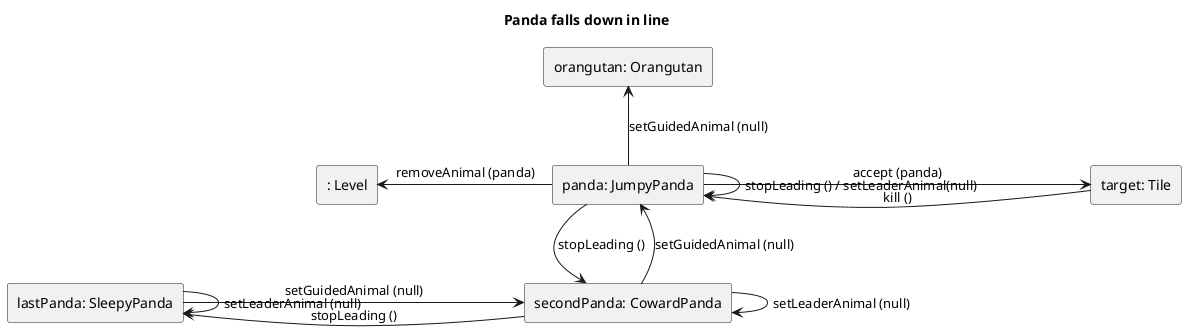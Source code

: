 @startuml
title Panda falls down in line

rectangle "panda: JumpyPanda" as panda
rectangle ": Level" as level
rectangle "target: Tile" as target
rectangle "orangutan: Orangutan" as orangutan
rectangle "secondPanda: CowardPanda" as secondPanda
rectangle "lastPanda: SleepyPanda" as lastPanda



panda -> target  : accept (panda)

target -> panda  : kill ()

panda -> panda  : stopLeading () / setLeaderAnimal(null)

panda -up-> orangutan  : setGuidedAnimal (null)


panda -down-> secondPanda  : stopLeading ()

secondPanda -> panda  : setGuidedAnimal (null)


secondPanda -> lastPanda  : stopLeading ()

lastPanda -> secondPanda : setGuidedAnimal (null)


lastPanda -> lastPanda  : setLeaderAnimal (null)




secondPanda -> secondPanda  : setLeaderAnimal (null)








panda -left-> level : removeAnimal (panda)


@enduml